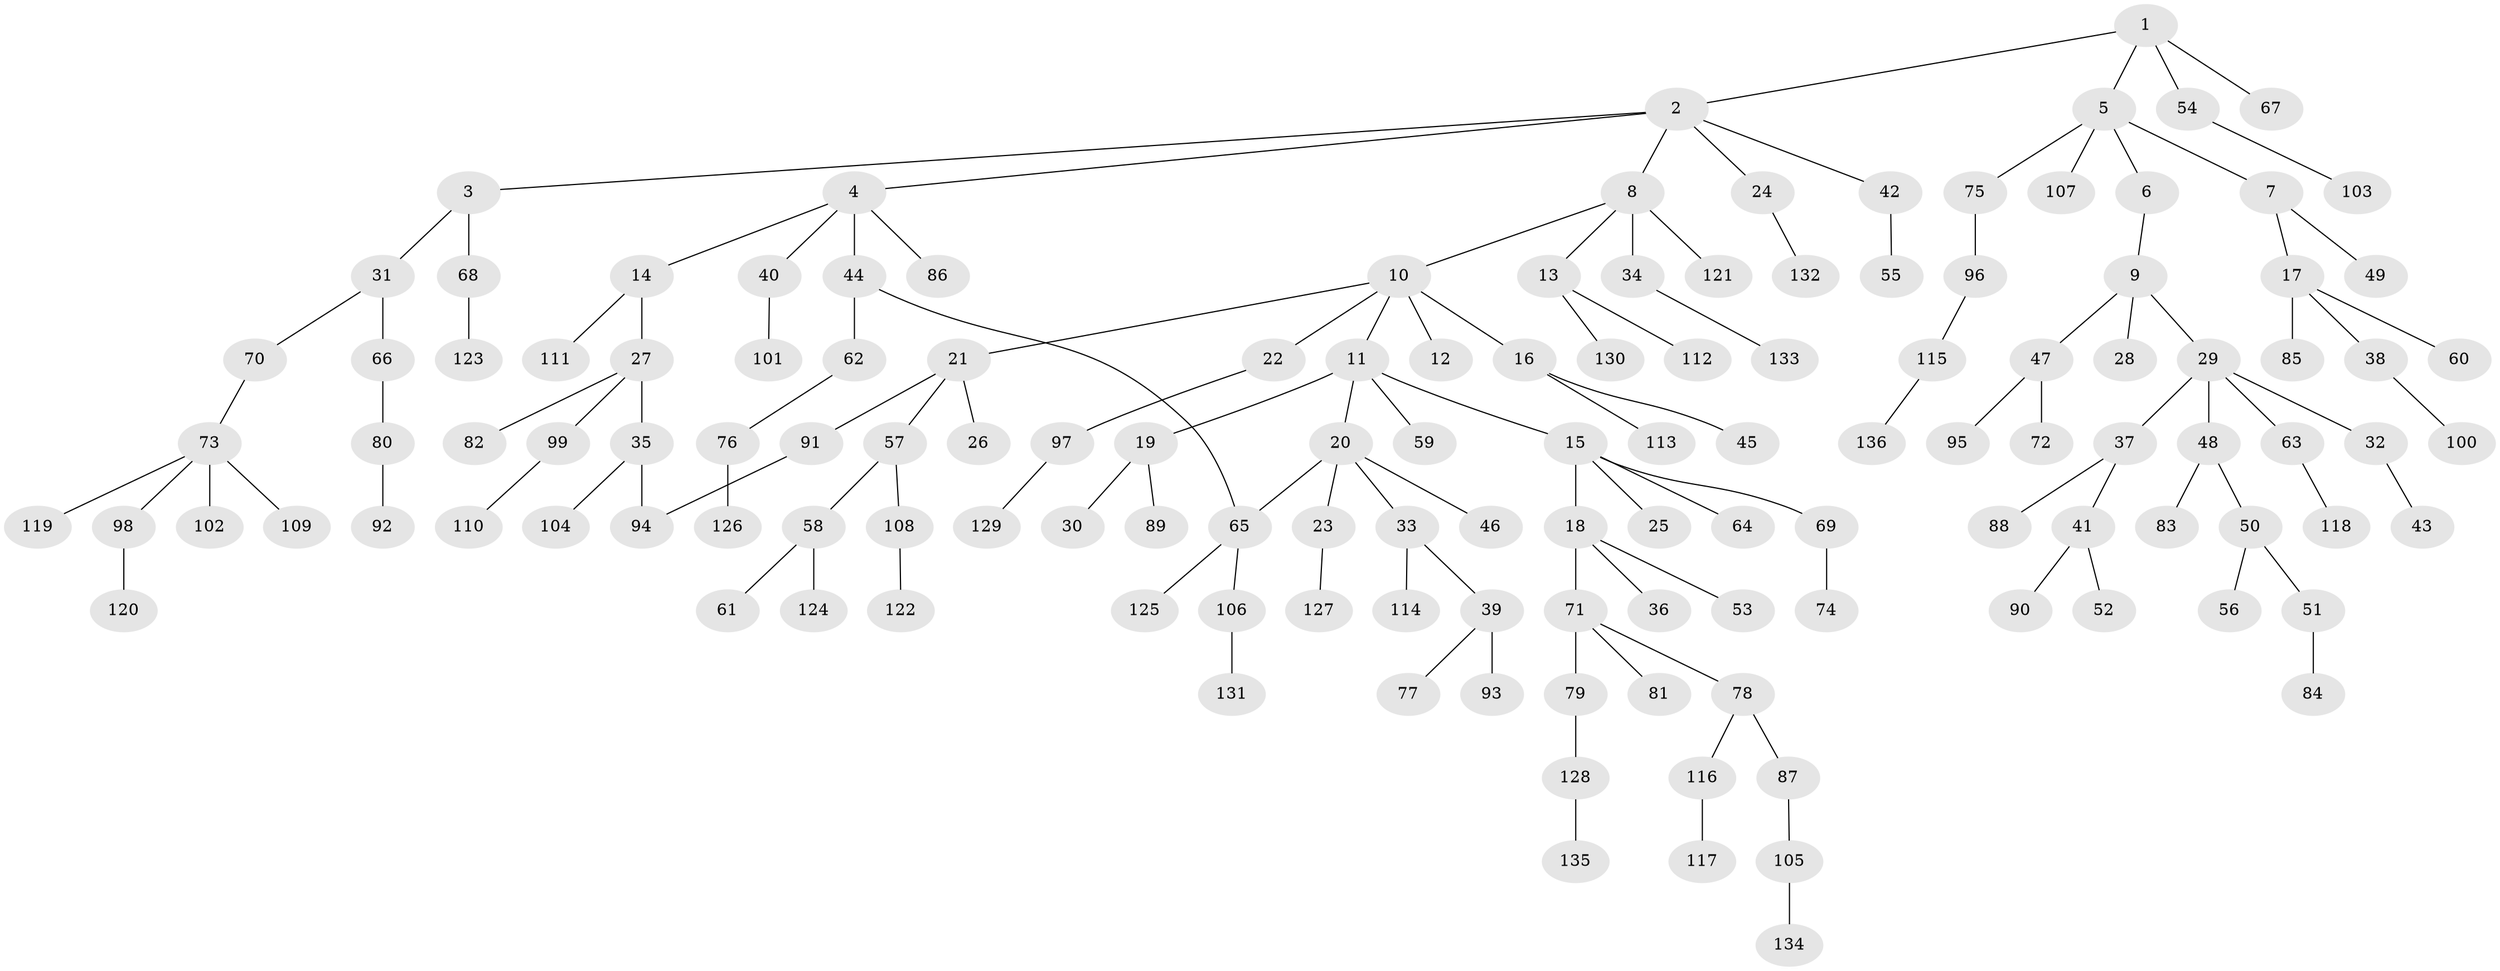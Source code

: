 // Generated by graph-tools (version 1.1) at 2025/10/02/27/25 16:10:54]
// undirected, 136 vertices, 137 edges
graph export_dot {
graph [start="1"]
  node [color=gray90,style=filled];
  1;
  2;
  3;
  4;
  5;
  6;
  7;
  8;
  9;
  10;
  11;
  12;
  13;
  14;
  15;
  16;
  17;
  18;
  19;
  20;
  21;
  22;
  23;
  24;
  25;
  26;
  27;
  28;
  29;
  30;
  31;
  32;
  33;
  34;
  35;
  36;
  37;
  38;
  39;
  40;
  41;
  42;
  43;
  44;
  45;
  46;
  47;
  48;
  49;
  50;
  51;
  52;
  53;
  54;
  55;
  56;
  57;
  58;
  59;
  60;
  61;
  62;
  63;
  64;
  65;
  66;
  67;
  68;
  69;
  70;
  71;
  72;
  73;
  74;
  75;
  76;
  77;
  78;
  79;
  80;
  81;
  82;
  83;
  84;
  85;
  86;
  87;
  88;
  89;
  90;
  91;
  92;
  93;
  94;
  95;
  96;
  97;
  98;
  99;
  100;
  101;
  102;
  103;
  104;
  105;
  106;
  107;
  108;
  109;
  110;
  111;
  112;
  113;
  114;
  115;
  116;
  117;
  118;
  119;
  120;
  121;
  122;
  123;
  124;
  125;
  126;
  127;
  128;
  129;
  130;
  131;
  132;
  133;
  134;
  135;
  136;
  1 -- 2;
  1 -- 5;
  1 -- 54;
  1 -- 67;
  2 -- 3;
  2 -- 4;
  2 -- 8;
  2 -- 24;
  2 -- 42;
  3 -- 31;
  3 -- 68;
  4 -- 14;
  4 -- 40;
  4 -- 44;
  4 -- 86;
  5 -- 6;
  5 -- 7;
  5 -- 75;
  5 -- 107;
  6 -- 9;
  7 -- 17;
  7 -- 49;
  8 -- 10;
  8 -- 13;
  8 -- 34;
  8 -- 121;
  9 -- 28;
  9 -- 29;
  9 -- 47;
  10 -- 11;
  10 -- 12;
  10 -- 16;
  10 -- 21;
  10 -- 22;
  11 -- 15;
  11 -- 19;
  11 -- 20;
  11 -- 59;
  13 -- 112;
  13 -- 130;
  14 -- 27;
  14 -- 111;
  15 -- 18;
  15 -- 25;
  15 -- 64;
  15 -- 69;
  16 -- 45;
  16 -- 113;
  17 -- 38;
  17 -- 60;
  17 -- 85;
  18 -- 36;
  18 -- 53;
  18 -- 71;
  19 -- 30;
  19 -- 89;
  20 -- 23;
  20 -- 33;
  20 -- 46;
  20 -- 65;
  21 -- 26;
  21 -- 57;
  21 -- 91;
  22 -- 97;
  23 -- 127;
  24 -- 132;
  27 -- 35;
  27 -- 82;
  27 -- 99;
  29 -- 32;
  29 -- 37;
  29 -- 48;
  29 -- 63;
  31 -- 66;
  31 -- 70;
  32 -- 43;
  33 -- 39;
  33 -- 114;
  34 -- 133;
  35 -- 104;
  35 -- 94;
  37 -- 41;
  37 -- 88;
  38 -- 100;
  39 -- 77;
  39 -- 93;
  40 -- 101;
  41 -- 52;
  41 -- 90;
  42 -- 55;
  44 -- 62;
  44 -- 65;
  47 -- 72;
  47 -- 95;
  48 -- 50;
  48 -- 83;
  50 -- 51;
  50 -- 56;
  51 -- 84;
  54 -- 103;
  57 -- 58;
  57 -- 108;
  58 -- 61;
  58 -- 124;
  62 -- 76;
  63 -- 118;
  65 -- 106;
  65 -- 125;
  66 -- 80;
  68 -- 123;
  69 -- 74;
  70 -- 73;
  71 -- 78;
  71 -- 79;
  71 -- 81;
  73 -- 98;
  73 -- 102;
  73 -- 109;
  73 -- 119;
  75 -- 96;
  76 -- 126;
  78 -- 87;
  78 -- 116;
  79 -- 128;
  80 -- 92;
  87 -- 105;
  91 -- 94;
  96 -- 115;
  97 -- 129;
  98 -- 120;
  99 -- 110;
  105 -- 134;
  106 -- 131;
  108 -- 122;
  115 -- 136;
  116 -- 117;
  128 -- 135;
}
